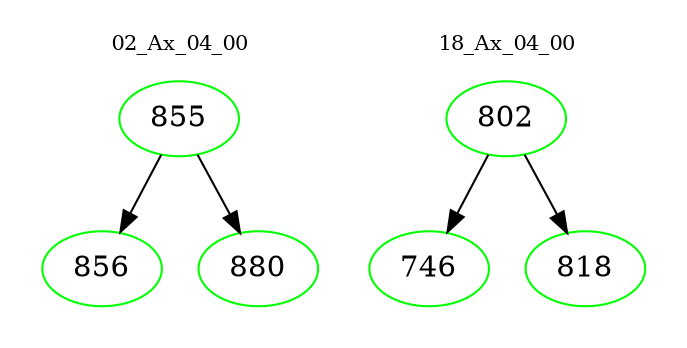 digraph{
subgraph cluster_0 {
color = white
label = "02_Ax_04_00";
fontsize=10;
T0_855 [label="855", color="green"]
T0_855 -> T0_856 [color="black"]
T0_856 [label="856", color="green"]
T0_855 -> T0_880 [color="black"]
T0_880 [label="880", color="green"]
}
subgraph cluster_1 {
color = white
label = "18_Ax_04_00";
fontsize=10;
T1_802 [label="802", color="green"]
T1_802 -> T1_746 [color="black"]
T1_746 [label="746", color="green"]
T1_802 -> T1_818 [color="black"]
T1_818 [label="818", color="green"]
}
}
